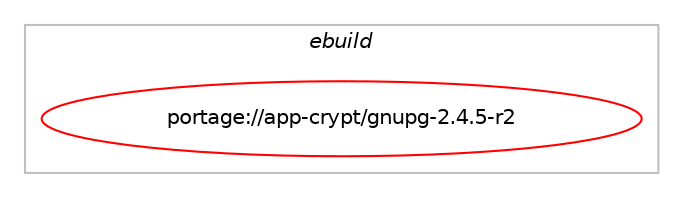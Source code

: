 digraph prolog {

# *************
# Graph options
# *************

newrank=true;
concentrate=true;
compound=true;
graph [rankdir=LR,fontname=Helvetica,fontsize=10,ranksep=1.5];#, ranksep=2.5, nodesep=0.2];
edge  [arrowhead=vee];
node  [fontname=Helvetica,fontsize=10];

# **********
# The ebuild
# **********

subgraph cluster_leftcol {
color=gray;
label=<<i>ebuild</i>>;
id [label="portage://app-crypt/gnupg-2.4.5-r2", color=red, width=4, href="../app-crypt/gnupg-2.4.5-r2.svg"];
}

# ****************
# The dependencies
# ****************

subgraph cluster_midcol {
color=gray;
label=<<i>dependencies</i>>;
subgraph cluster_compile {
fillcolor="#eeeeee";
style=filled;
label=<<i>compile</i>>;
# *** BEGIN UNKNOWN DEPENDENCY TYPE (TODO) ***
# id -> equal(use_conditional_group(positive,bzip2,portage://app-crypt/gnupg-2.4.5-r2,[package_dependency(portage://app-crypt/gnupg-2.4.5-r2,install,no,app-arch,bzip2,none,[,,],[],[])]))
# *** END UNKNOWN DEPENDENCY TYPE (TODO) ***

# *** BEGIN UNKNOWN DEPENDENCY TYPE (TODO) ***
# id -> equal(use_conditional_group(positive,ldap,portage://app-crypt/gnupg-2.4.5-r2,[package_dependency(portage://app-crypt/gnupg-2.4.5-r2,install,no,net-nds,openldap,none,[,,],any_same_slot,[])]))
# *** END UNKNOWN DEPENDENCY TYPE (TODO) ***

# *** BEGIN UNKNOWN DEPENDENCY TYPE (TODO) ***
# id -> equal(use_conditional_group(positive,readline,portage://app-crypt/gnupg-2.4.5-r2,[package_dependency(portage://app-crypt/gnupg-2.4.5-r2,install,no,sys-libs,readline,none,[,,],[slot(0),equal],[])]))
# *** END UNKNOWN DEPENDENCY TYPE (TODO) ***

# *** BEGIN UNKNOWN DEPENDENCY TYPE (TODO) ***
# id -> equal(use_conditional_group(positive,smartcard,portage://app-crypt/gnupg-2.4.5-r2,[use_conditional_group(positive,usb,portage://app-crypt/gnupg-2.4.5-r2,[package_dependency(portage://app-crypt/gnupg-2.4.5-r2,install,no,virtual,libusb,none,[,,],[slot(1)],[])])]))
# *** END UNKNOWN DEPENDENCY TYPE (TODO) ***

# *** BEGIN UNKNOWN DEPENDENCY TYPE (TODO) ***
# id -> equal(use_conditional_group(positive,ssl,portage://app-crypt/gnupg-2.4.5-r2,[package_dependency(portage://app-crypt/gnupg-2.4.5-r2,install,no,net-libs,gnutls,greaterequal,[3.2,,,3.2],[slot(0),equal],[])]))
# *** END UNKNOWN DEPENDENCY TYPE (TODO) ***

# *** BEGIN UNKNOWN DEPENDENCY TYPE (TODO) ***
# id -> equal(use_conditional_group(positive,tofu,portage://app-crypt/gnupg-2.4.5-r2,[package_dependency(portage://app-crypt/gnupg-2.4.5-r2,install,no,dev-db,sqlite,greaterequal,[3.27,,,3.27],[],[])]))
# *** END UNKNOWN DEPENDENCY TYPE (TODO) ***

# *** BEGIN UNKNOWN DEPENDENCY TYPE (TODO) ***
# id -> equal(use_conditional_group(positive,tpm,portage://app-crypt/gnupg-2.4.5-r2,[package_dependency(portage://app-crypt/gnupg-2.4.5-r2,install,no,app-crypt,tpm2-tss,greaterequal,[2.4.0,,,2.4.0],any_same_slot,[])]))
# *** END UNKNOWN DEPENDENCY TYPE (TODO) ***

# *** BEGIN UNKNOWN DEPENDENCY TYPE (TODO) ***
# id -> equal(package_dependency(portage://app-crypt/gnupg-2.4.5-r2,install,no,dev-libs,libassuan,greaterequal,[2.5.0,,,2.5.0],any_same_slot,[]))
# *** END UNKNOWN DEPENDENCY TYPE (TODO) ***

# *** BEGIN UNKNOWN DEPENDENCY TYPE (TODO) ***
# id -> equal(package_dependency(portage://app-crypt/gnupg-2.4.5-r2,install,no,dev-libs,libgcrypt,greaterequal,[1.9.1,,,1.9.1],any_same_slot,[]))
# *** END UNKNOWN DEPENDENCY TYPE (TODO) ***

# *** BEGIN UNKNOWN DEPENDENCY TYPE (TODO) ***
# id -> equal(package_dependency(portage://app-crypt/gnupg-2.4.5-r2,install,no,dev-libs,libgpg-error,greaterequal,[1.46,,,1.46],[],[]))
# *** END UNKNOWN DEPENDENCY TYPE (TODO) ***

# *** BEGIN UNKNOWN DEPENDENCY TYPE (TODO) ***
# id -> equal(package_dependency(portage://app-crypt/gnupg-2.4.5-r2,install,no,dev-libs,libksba,greaterequal,[1.6.3,,,1.6.3],[],[]))
# *** END UNKNOWN DEPENDENCY TYPE (TODO) ***

# *** BEGIN UNKNOWN DEPENDENCY TYPE (TODO) ***
# id -> equal(package_dependency(portage://app-crypt/gnupg-2.4.5-r2,install,no,dev-libs,npth,greaterequal,[1.2,,,1.2],[],[]))
# *** END UNKNOWN DEPENDENCY TYPE (TODO) ***

# *** BEGIN UNKNOWN DEPENDENCY TYPE (TODO) ***
# id -> equal(package_dependency(portage://app-crypt/gnupg-2.4.5-r2,install,no,net-misc,curl,greaterequal,[7.10,,,7.10],[],[]))
# *** END UNKNOWN DEPENDENCY TYPE (TODO) ***

# *** BEGIN UNKNOWN DEPENDENCY TYPE (TODO) ***
# id -> equal(package_dependency(portage://app-crypt/gnupg-2.4.5-r2,install,no,sys-libs,zlib,none,[,,],[],[]))
# *** END UNKNOWN DEPENDENCY TYPE (TODO) ***

}
subgraph cluster_compileandrun {
fillcolor="#eeeeee";
style=filled;
label=<<i>compile and run</i>>;
}
subgraph cluster_run {
fillcolor="#eeeeee";
style=filled;
label=<<i>run</i>>;
# *** BEGIN UNKNOWN DEPENDENCY TYPE (TODO) ***
# id -> equal(use_conditional_group(positive,bzip2,portage://app-crypt/gnupg-2.4.5-r2,[package_dependency(portage://app-crypt/gnupg-2.4.5-r2,run,no,app-arch,bzip2,none,[,,],[],[])]))
# *** END UNKNOWN DEPENDENCY TYPE (TODO) ***

# *** BEGIN UNKNOWN DEPENDENCY TYPE (TODO) ***
# id -> equal(use_conditional_group(positive,ldap,portage://app-crypt/gnupg-2.4.5-r2,[package_dependency(portage://app-crypt/gnupg-2.4.5-r2,run,no,net-nds,openldap,none,[,,],any_same_slot,[])]))
# *** END UNKNOWN DEPENDENCY TYPE (TODO) ***

# *** BEGIN UNKNOWN DEPENDENCY TYPE (TODO) ***
# id -> equal(use_conditional_group(positive,nls,portage://app-crypt/gnupg-2.4.5-r2,[package_dependency(portage://app-crypt/gnupg-2.4.5-r2,run,no,virtual,libintl,none,[,,],[],[])]))
# *** END UNKNOWN DEPENDENCY TYPE (TODO) ***

# *** BEGIN UNKNOWN DEPENDENCY TYPE (TODO) ***
# id -> equal(use_conditional_group(positive,readline,portage://app-crypt/gnupg-2.4.5-r2,[package_dependency(portage://app-crypt/gnupg-2.4.5-r2,run,no,sys-libs,readline,none,[,,],[slot(0),equal],[])]))
# *** END UNKNOWN DEPENDENCY TYPE (TODO) ***

# *** BEGIN UNKNOWN DEPENDENCY TYPE (TODO) ***
# id -> equal(use_conditional_group(positive,selinux,portage://app-crypt/gnupg-2.4.5-r2,[package_dependency(portage://app-crypt/gnupg-2.4.5-r2,run,no,sec-policy,selinux-gpg,none,[,,],[],[])]))
# *** END UNKNOWN DEPENDENCY TYPE (TODO) ***

# *** BEGIN UNKNOWN DEPENDENCY TYPE (TODO) ***
# id -> equal(use_conditional_group(positive,smartcard,portage://app-crypt/gnupg-2.4.5-r2,[use_conditional_group(positive,usb,portage://app-crypt/gnupg-2.4.5-r2,[package_dependency(portage://app-crypt/gnupg-2.4.5-r2,run,no,virtual,libusb,none,[,,],[slot(1)],[])])]))
# *** END UNKNOWN DEPENDENCY TYPE (TODO) ***

# *** BEGIN UNKNOWN DEPENDENCY TYPE (TODO) ***
# id -> equal(use_conditional_group(positive,ssl,portage://app-crypt/gnupg-2.4.5-r2,[package_dependency(portage://app-crypt/gnupg-2.4.5-r2,run,no,net-libs,gnutls,greaterequal,[3.2,,,3.2],[slot(0),equal],[])]))
# *** END UNKNOWN DEPENDENCY TYPE (TODO) ***

# *** BEGIN UNKNOWN DEPENDENCY TYPE (TODO) ***
# id -> equal(use_conditional_group(positive,tofu,portage://app-crypt/gnupg-2.4.5-r2,[package_dependency(portage://app-crypt/gnupg-2.4.5-r2,run,no,dev-db,sqlite,greaterequal,[3.27,,,3.27],[],[])]))
# *** END UNKNOWN DEPENDENCY TYPE (TODO) ***

# *** BEGIN UNKNOWN DEPENDENCY TYPE (TODO) ***
# id -> equal(use_conditional_group(positive,tpm,portage://app-crypt/gnupg-2.4.5-r2,[package_dependency(portage://app-crypt/gnupg-2.4.5-r2,run,no,app-crypt,tpm2-tss,greaterequal,[2.4.0,,,2.4.0],any_same_slot,[])]))
# *** END UNKNOWN DEPENDENCY TYPE (TODO) ***

# *** BEGIN UNKNOWN DEPENDENCY TYPE (TODO) ***
# id -> equal(use_conditional_group(positive,wks-server,portage://app-crypt/gnupg-2.4.5-r2,[package_dependency(portage://app-crypt/gnupg-2.4.5-r2,run,no,virtual,mta,none,[,,],[],[])]))
# *** END UNKNOWN DEPENDENCY TYPE (TODO) ***

# *** BEGIN UNKNOWN DEPENDENCY TYPE (TODO) ***
# id -> equal(package_dependency(portage://app-crypt/gnupg-2.4.5-r2,run,no,dev-libs,libassuan,greaterequal,[2.5.0,,,2.5.0],any_same_slot,[]))
# *** END UNKNOWN DEPENDENCY TYPE (TODO) ***

# *** BEGIN UNKNOWN DEPENDENCY TYPE (TODO) ***
# id -> equal(package_dependency(portage://app-crypt/gnupg-2.4.5-r2,run,no,dev-libs,libgcrypt,greaterequal,[1.9.1,,,1.9.1],any_same_slot,[]))
# *** END UNKNOWN DEPENDENCY TYPE (TODO) ***

# *** BEGIN UNKNOWN DEPENDENCY TYPE (TODO) ***
# id -> equal(package_dependency(portage://app-crypt/gnupg-2.4.5-r2,run,no,dev-libs,libgpg-error,greaterequal,[1.46,,,1.46],[],[]))
# *** END UNKNOWN DEPENDENCY TYPE (TODO) ***

# *** BEGIN UNKNOWN DEPENDENCY TYPE (TODO) ***
# id -> equal(package_dependency(portage://app-crypt/gnupg-2.4.5-r2,run,no,dev-libs,libksba,greaterequal,[1.6.3,,,1.6.3],[],[]))
# *** END UNKNOWN DEPENDENCY TYPE (TODO) ***

# *** BEGIN UNKNOWN DEPENDENCY TYPE (TODO) ***
# id -> equal(package_dependency(portage://app-crypt/gnupg-2.4.5-r2,run,no,dev-libs,npth,greaterequal,[1.2,,,1.2],[],[]))
# *** END UNKNOWN DEPENDENCY TYPE (TODO) ***

# *** BEGIN UNKNOWN DEPENDENCY TYPE (TODO) ***
# id -> equal(package_dependency(portage://app-crypt/gnupg-2.4.5-r2,run,no,net-misc,curl,greaterequal,[7.10,,,7.10],[],[]))
# *** END UNKNOWN DEPENDENCY TYPE (TODO) ***

# *** BEGIN UNKNOWN DEPENDENCY TYPE (TODO) ***
# id -> equal(package_dependency(portage://app-crypt/gnupg-2.4.5-r2,run,no,sys-libs,zlib,none,[,,],[],[]))
# *** END UNKNOWN DEPENDENCY TYPE (TODO) ***

}
}

# **************
# The candidates
# **************

subgraph cluster_choices {
rank=same;
color=gray;
label=<<i>candidates</i>>;

}

}
